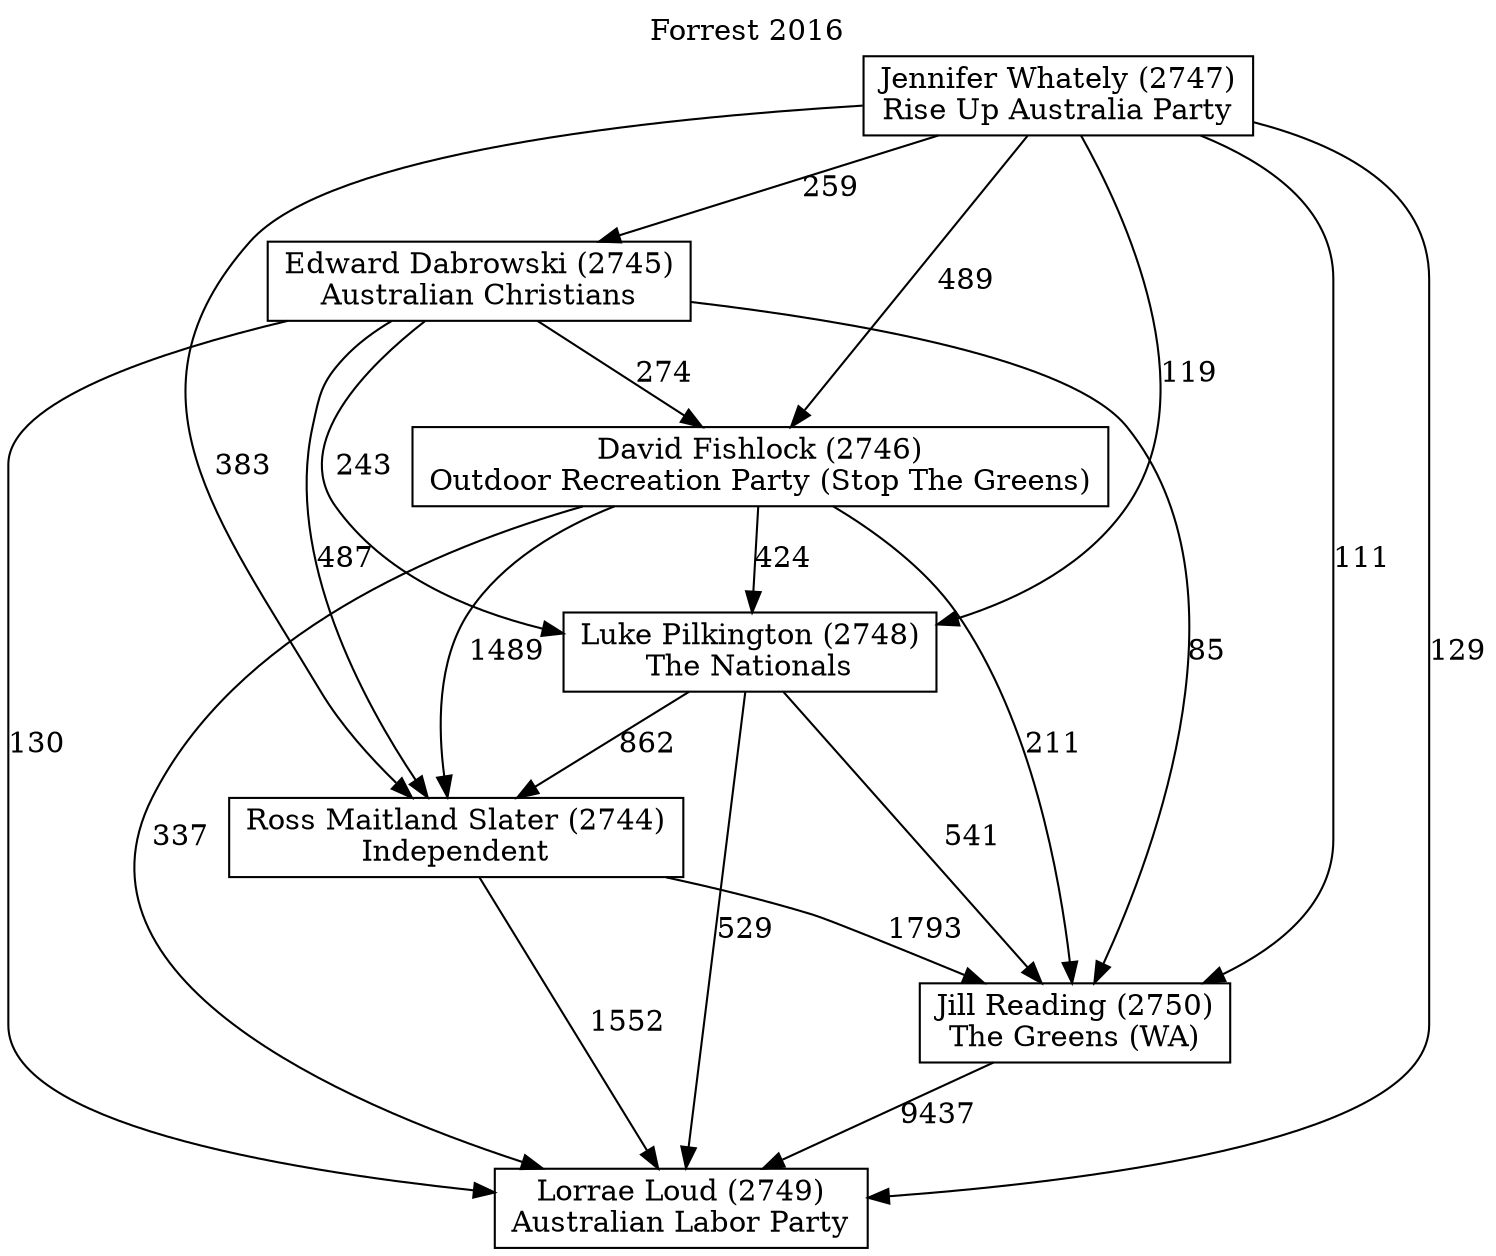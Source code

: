 // House preference flow
digraph "Lorrae Loud (2749)_Forrest_2016" {
	graph [label="Forrest 2016" labelloc=t mclimit=10]
	node [shape=box]
	"Edward Dabrowski (2745)" [label="Edward Dabrowski (2745)
Australian Christians"]
	"Luke Pilkington (2748)" [label="Luke Pilkington (2748)
The Nationals"]
	"David Fishlock (2746)" [label="David Fishlock (2746)
Outdoor Recreation Party (Stop The Greens)"]
	"Jennifer Whately (2747)" [label="Jennifer Whately (2747)
Rise Up Australia Party"]
	"Ross Maitland Slater (2744)" [label="Ross Maitland Slater (2744)
Independent"]
	"Lorrae Loud (2749)" [label="Lorrae Loud (2749)
Australian Labor Party"]
	"Jill Reading (2750)" [label="Jill Reading (2750)
The Greens (WA)"]
	"Jennifer Whately (2747)" -> "David Fishlock (2746)" [label=489]
	"Jennifer Whately (2747)" -> "Luke Pilkington (2748)" [label=119]
	"Luke Pilkington (2748)" -> "Lorrae Loud (2749)" [label=529]
	"Ross Maitland Slater (2744)" -> "Jill Reading (2750)" [label=1793]
	"Luke Pilkington (2748)" -> "Jill Reading (2750)" [label=541]
	"Edward Dabrowski (2745)" -> "Lorrae Loud (2749)" [label=130]
	"Edward Dabrowski (2745)" -> "Ross Maitland Slater (2744)" [label=487]
	"Jennifer Whately (2747)" -> "Jill Reading (2750)" [label=111]
	"Edward Dabrowski (2745)" -> "David Fishlock (2746)" [label=274]
	"David Fishlock (2746)" -> "Luke Pilkington (2748)" [label=424]
	"David Fishlock (2746)" -> "Lorrae Loud (2749)" [label=337]
	"Jill Reading (2750)" -> "Lorrae Loud (2749)" [label=9437]
	"David Fishlock (2746)" -> "Jill Reading (2750)" [label=211]
	"Jennifer Whately (2747)" -> "Lorrae Loud (2749)" [label=129]
	"Edward Dabrowski (2745)" -> "Luke Pilkington (2748)" [label=243]
	"Jennifer Whately (2747)" -> "Ross Maitland Slater (2744)" [label=383]
	"Edward Dabrowski (2745)" -> "Jill Reading (2750)" [label=85]
	"Luke Pilkington (2748)" -> "Ross Maitland Slater (2744)" [label=862]
	"Jennifer Whately (2747)" -> "Edward Dabrowski (2745)" [label=259]
	"Ross Maitland Slater (2744)" -> "Lorrae Loud (2749)" [label=1552]
	"David Fishlock (2746)" -> "Ross Maitland Slater (2744)" [label=1489]
}
